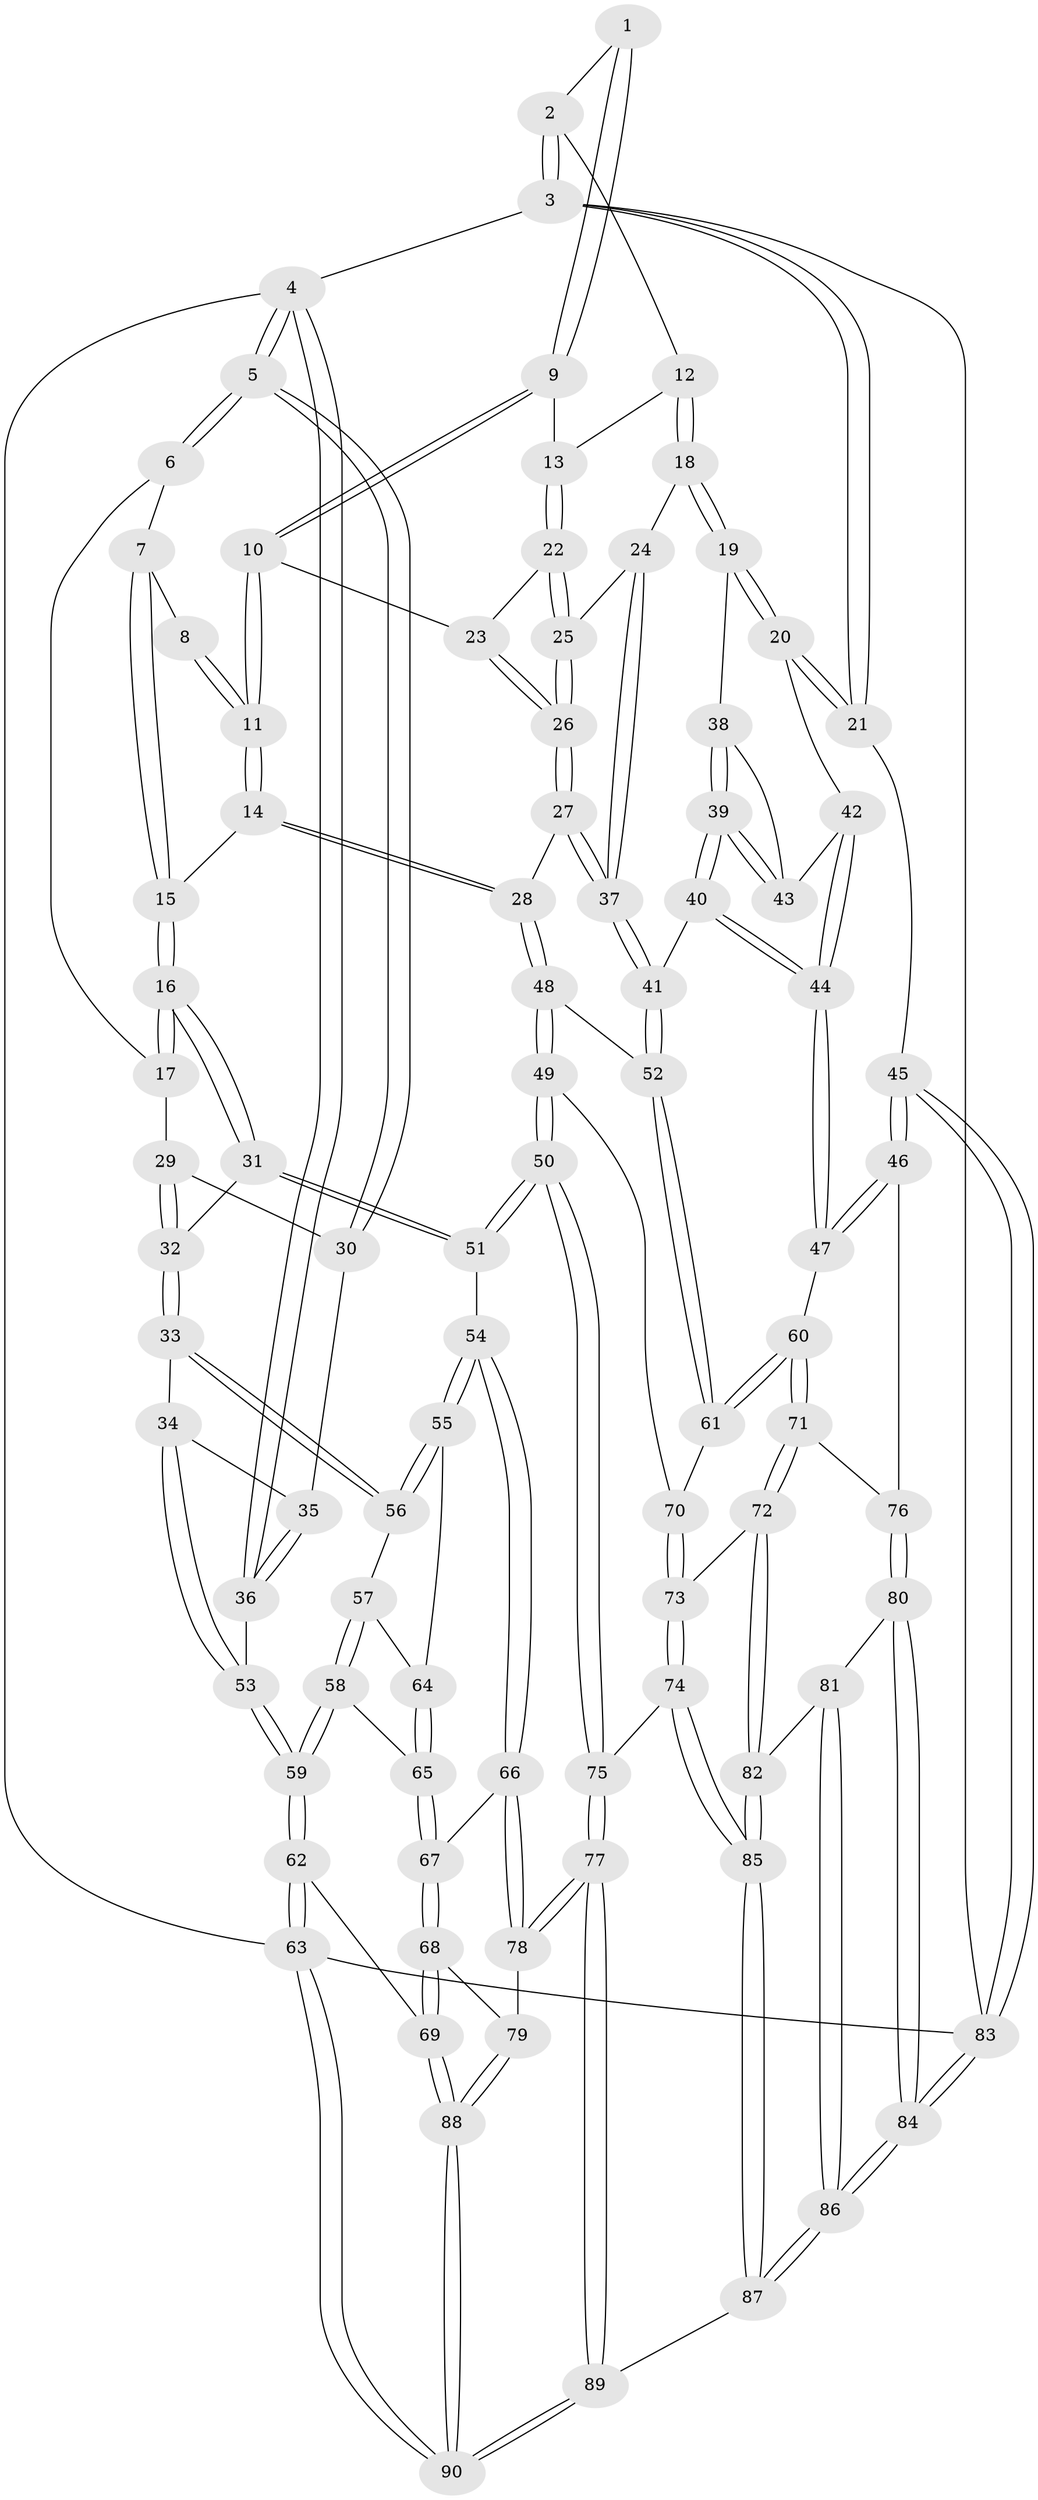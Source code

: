 // Generated by graph-tools (version 1.1) at 2025/27/03/15/25 16:27:56]
// undirected, 90 vertices, 222 edges
graph export_dot {
graph [start="1"]
  node [color=gray90,style=filled];
  1 [pos="+0.6962988707261392+0"];
  2 [pos="+0.831116226448942+0"];
  3 [pos="+1+0"];
  4 [pos="+0+0"];
  5 [pos="+0+0"];
  6 [pos="+0.11478538350686154+0"];
  7 [pos="+0.2540200754997283+0"];
  8 [pos="+0.5637539714229751+0"];
  9 [pos="+0.6660721693919788+0.07114865428479468"];
  10 [pos="+0.6536146187292627+0.10771751619783565"];
  11 [pos="+0.4725883902016145+0.23000152421222275"];
  12 [pos="+0.8576859843553725+0.06558962843431432"];
  13 [pos="+0.7897461522732641+0.13440352139272704"];
  14 [pos="+0.46525581980970443+0.23949761702875197"];
  15 [pos="+0.4532368245852222+0.24035410621394168"];
  16 [pos="+0.3977429465441384+0.26972811490523757"];
  17 [pos="+0.1818491689806641+0.15245500733920736"];
  18 [pos="+0.9553929084210988+0.2202826504595985"];
  19 [pos="+0.9776824299298104+0.22519003159753342"];
  20 [pos="+1+0.22435967805162857"];
  21 [pos="+1+0.1911912854690279"];
  22 [pos="+0.770563488173416+0.190235118543717"];
  23 [pos="+0.6803871066210101+0.14337899343572136"];
  24 [pos="+0.8545099228015354+0.25885739168123834"];
  25 [pos="+0.7855938400628903+0.2373347110001893"];
  26 [pos="+0.68101405329789+0.2964375381955542"];
  27 [pos="+0.663085769070602+0.31462873466541996"];
  28 [pos="+0.5879013475609417+0.3304315477088905"];
  29 [pos="+0.1501570231313988+0.19273622866600526"];
  30 [pos="+0.0787763964920187+0.2289890461326393"];
  31 [pos="+0.3305099676216916+0.3930970246625876"];
  32 [pos="+0.19113102766657203+0.4104058038271477"];
  33 [pos="+0.1650873220869684+0.42497920691787533"];
  34 [pos="+0.10813058332744188+0.3958850150529224"];
  35 [pos="+0.05819926580097299+0.24551734290850588"];
  36 [pos="+0+0.2953260749633751"];
  37 [pos="+0.8170823156248802+0.43349736544651485"];
  38 [pos="+0.9404364183470895+0.33016757214102327"];
  39 [pos="+0.8746009103273665+0.46129562366863297"];
  40 [pos="+0.863417989549005+0.47876933331591875"];
  41 [pos="+0.8305759911724955+0.46969632471995826"];
  42 [pos="+0.9809531973075583+0.37714286374614153"];
  43 [pos="+0.9592043281137136+0.38281614774136075"];
  44 [pos="+0.9971251717344458+0.5650745318070917"];
  45 [pos="+1+0.6101639612620939"];
  46 [pos="+1+0.6051863742930872"];
  47 [pos="+1+0.5952168030124355"];
  48 [pos="+0.5959149668165553+0.5580614557088704"];
  49 [pos="+0.5375057221535834+0.611512524050345"];
  50 [pos="+0.449300677198308+0.6490031860765221"];
  51 [pos="+0.43081256360689824+0.6438209872604422"];
  52 [pos="+0.7099614934908066+0.5524035792758405"];
  53 [pos="+0+0.39538923482942384"];
  54 [pos="+0.428765682897845+0.64455829847871"];
  55 [pos="+0.27075708014940336+0.5985734273828418"];
  56 [pos="+0.1574211064925438+0.44961159875332196"];
  57 [pos="+0.09418072626458693+0.5608232291981854"];
  58 [pos="+0.08260498723987532+0.572443908597779"];
  59 [pos="+0+0.6693567240154795"];
  60 [pos="+0.8233227415689067+0.7103101624074875"];
  61 [pos="+0.7902794486131095+0.6767630349215097"];
  62 [pos="+0+0.729088281013431"];
  63 [pos="+0+1"];
  64 [pos="+0.2655478698794965+0.5988073430801987"];
  65 [pos="+0.16047191308712402+0.6510560779614862"];
  66 [pos="+0.2754954847088589+0.7590738451926532"];
  67 [pos="+0.1913919205975109+0.7256069988447534"];
  68 [pos="+0+0.7797011911223367"];
  69 [pos="+0+0.7392167426589147"];
  70 [pos="+0.6547797653739422+0.7148541832263444"];
  71 [pos="+0.8050015780471177+0.7792575568262903"];
  72 [pos="+0.7769016538353817+0.8036191668387977"];
  73 [pos="+0.7197890331841265+0.8079566548969724"];
  74 [pos="+0.6465724422591154+0.8698284478000072"];
  75 [pos="+0.5154905634623069+0.8790855926113934"];
  76 [pos="+0.9159725275493286+0.8318908399803252"];
  77 [pos="+0.42642924177176444+1"];
  78 [pos="+0.25059293837827584+0.8517747742876349"];
  79 [pos="+0.14571476389979193+0.8913925443863351"];
  80 [pos="+0.9603628347877028+0.9285832890630236"];
  81 [pos="+0.8294108674311714+0.8961656826868308"];
  82 [pos="+0.7917693320734991+0.8637420556699783"];
  83 [pos="+1+1"];
  84 [pos="+1+1"];
  85 [pos="+0.7389183766842713+1"];
  86 [pos="+0.8034568090668273+1"];
  87 [pos="+0.7881821087602724+1"];
  88 [pos="+0.12346519789511273+1"];
  89 [pos="+0.4257359954451784+1"];
  90 [pos="+0.10788466598455494+1"];
  1 -- 2;
  1 -- 9;
  1 -- 9;
  2 -- 3;
  2 -- 3;
  2 -- 12;
  3 -- 4;
  3 -- 21;
  3 -- 21;
  3 -- 83;
  4 -- 5;
  4 -- 5;
  4 -- 36;
  4 -- 36;
  4 -- 63;
  5 -- 6;
  5 -- 6;
  5 -- 30;
  5 -- 30;
  6 -- 7;
  6 -- 17;
  7 -- 8;
  7 -- 15;
  7 -- 15;
  8 -- 11;
  8 -- 11;
  9 -- 10;
  9 -- 10;
  9 -- 13;
  10 -- 11;
  10 -- 11;
  10 -- 23;
  11 -- 14;
  11 -- 14;
  12 -- 13;
  12 -- 18;
  12 -- 18;
  13 -- 22;
  13 -- 22;
  14 -- 15;
  14 -- 28;
  14 -- 28;
  15 -- 16;
  15 -- 16;
  16 -- 17;
  16 -- 17;
  16 -- 31;
  16 -- 31;
  17 -- 29;
  18 -- 19;
  18 -- 19;
  18 -- 24;
  19 -- 20;
  19 -- 20;
  19 -- 38;
  20 -- 21;
  20 -- 21;
  20 -- 42;
  21 -- 45;
  22 -- 23;
  22 -- 25;
  22 -- 25;
  23 -- 26;
  23 -- 26;
  24 -- 25;
  24 -- 37;
  24 -- 37;
  25 -- 26;
  25 -- 26;
  26 -- 27;
  26 -- 27;
  27 -- 28;
  27 -- 37;
  27 -- 37;
  28 -- 48;
  28 -- 48;
  29 -- 30;
  29 -- 32;
  29 -- 32;
  30 -- 35;
  31 -- 32;
  31 -- 51;
  31 -- 51;
  32 -- 33;
  32 -- 33;
  33 -- 34;
  33 -- 56;
  33 -- 56;
  34 -- 35;
  34 -- 53;
  34 -- 53;
  35 -- 36;
  35 -- 36;
  36 -- 53;
  37 -- 41;
  37 -- 41;
  38 -- 39;
  38 -- 39;
  38 -- 43;
  39 -- 40;
  39 -- 40;
  39 -- 43;
  39 -- 43;
  40 -- 41;
  40 -- 44;
  40 -- 44;
  41 -- 52;
  41 -- 52;
  42 -- 43;
  42 -- 44;
  42 -- 44;
  44 -- 47;
  44 -- 47;
  45 -- 46;
  45 -- 46;
  45 -- 83;
  45 -- 83;
  46 -- 47;
  46 -- 47;
  46 -- 76;
  47 -- 60;
  48 -- 49;
  48 -- 49;
  48 -- 52;
  49 -- 50;
  49 -- 50;
  49 -- 70;
  50 -- 51;
  50 -- 51;
  50 -- 75;
  50 -- 75;
  51 -- 54;
  52 -- 61;
  52 -- 61;
  53 -- 59;
  53 -- 59;
  54 -- 55;
  54 -- 55;
  54 -- 66;
  54 -- 66;
  55 -- 56;
  55 -- 56;
  55 -- 64;
  56 -- 57;
  57 -- 58;
  57 -- 58;
  57 -- 64;
  58 -- 59;
  58 -- 59;
  58 -- 65;
  59 -- 62;
  59 -- 62;
  60 -- 61;
  60 -- 61;
  60 -- 71;
  60 -- 71;
  61 -- 70;
  62 -- 63;
  62 -- 63;
  62 -- 69;
  63 -- 90;
  63 -- 90;
  63 -- 83;
  64 -- 65;
  64 -- 65;
  65 -- 67;
  65 -- 67;
  66 -- 67;
  66 -- 78;
  66 -- 78;
  67 -- 68;
  67 -- 68;
  68 -- 69;
  68 -- 69;
  68 -- 79;
  69 -- 88;
  69 -- 88;
  70 -- 73;
  70 -- 73;
  71 -- 72;
  71 -- 72;
  71 -- 76;
  72 -- 73;
  72 -- 82;
  72 -- 82;
  73 -- 74;
  73 -- 74;
  74 -- 75;
  74 -- 85;
  74 -- 85;
  75 -- 77;
  75 -- 77;
  76 -- 80;
  76 -- 80;
  77 -- 78;
  77 -- 78;
  77 -- 89;
  77 -- 89;
  78 -- 79;
  79 -- 88;
  79 -- 88;
  80 -- 81;
  80 -- 84;
  80 -- 84;
  81 -- 82;
  81 -- 86;
  81 -- 86;
  82 -- 85;
  82 -- 85;
  83 -- 84;
  83 -- 84;
  84 -- 86;
  84 -- 86;
  85 -- 87;
  85 -- 87;
  86 -- 87;
  86 -- 87;
  87 -- 89;
  88 -- 90;
  88 -- 90;
  89 -- 90;
  89 -- 90;
}
